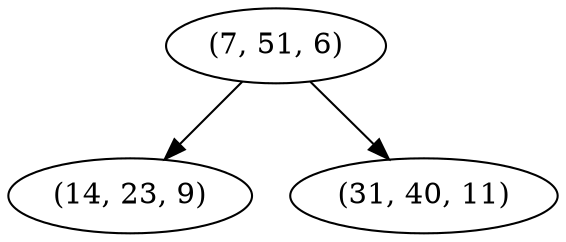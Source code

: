 digraph tree {
    "(7, 51, 6)";
    "(14, 23, 9)";
    "(31, 40, 11)";
    "(7, 51, 6)" -> "(14, 23, 9)";
    "(7, 51, 6)" -> "(31, 40, 11)";
}
